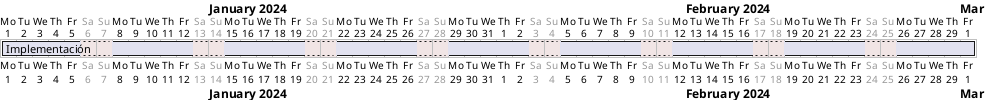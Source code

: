 @startgantt
Project starts 2024-01-01
saturday are closed
sunday are closed

[Implementación] starts 2024-01-01 
[Implementación] ends 2024-03-01

@endgantt